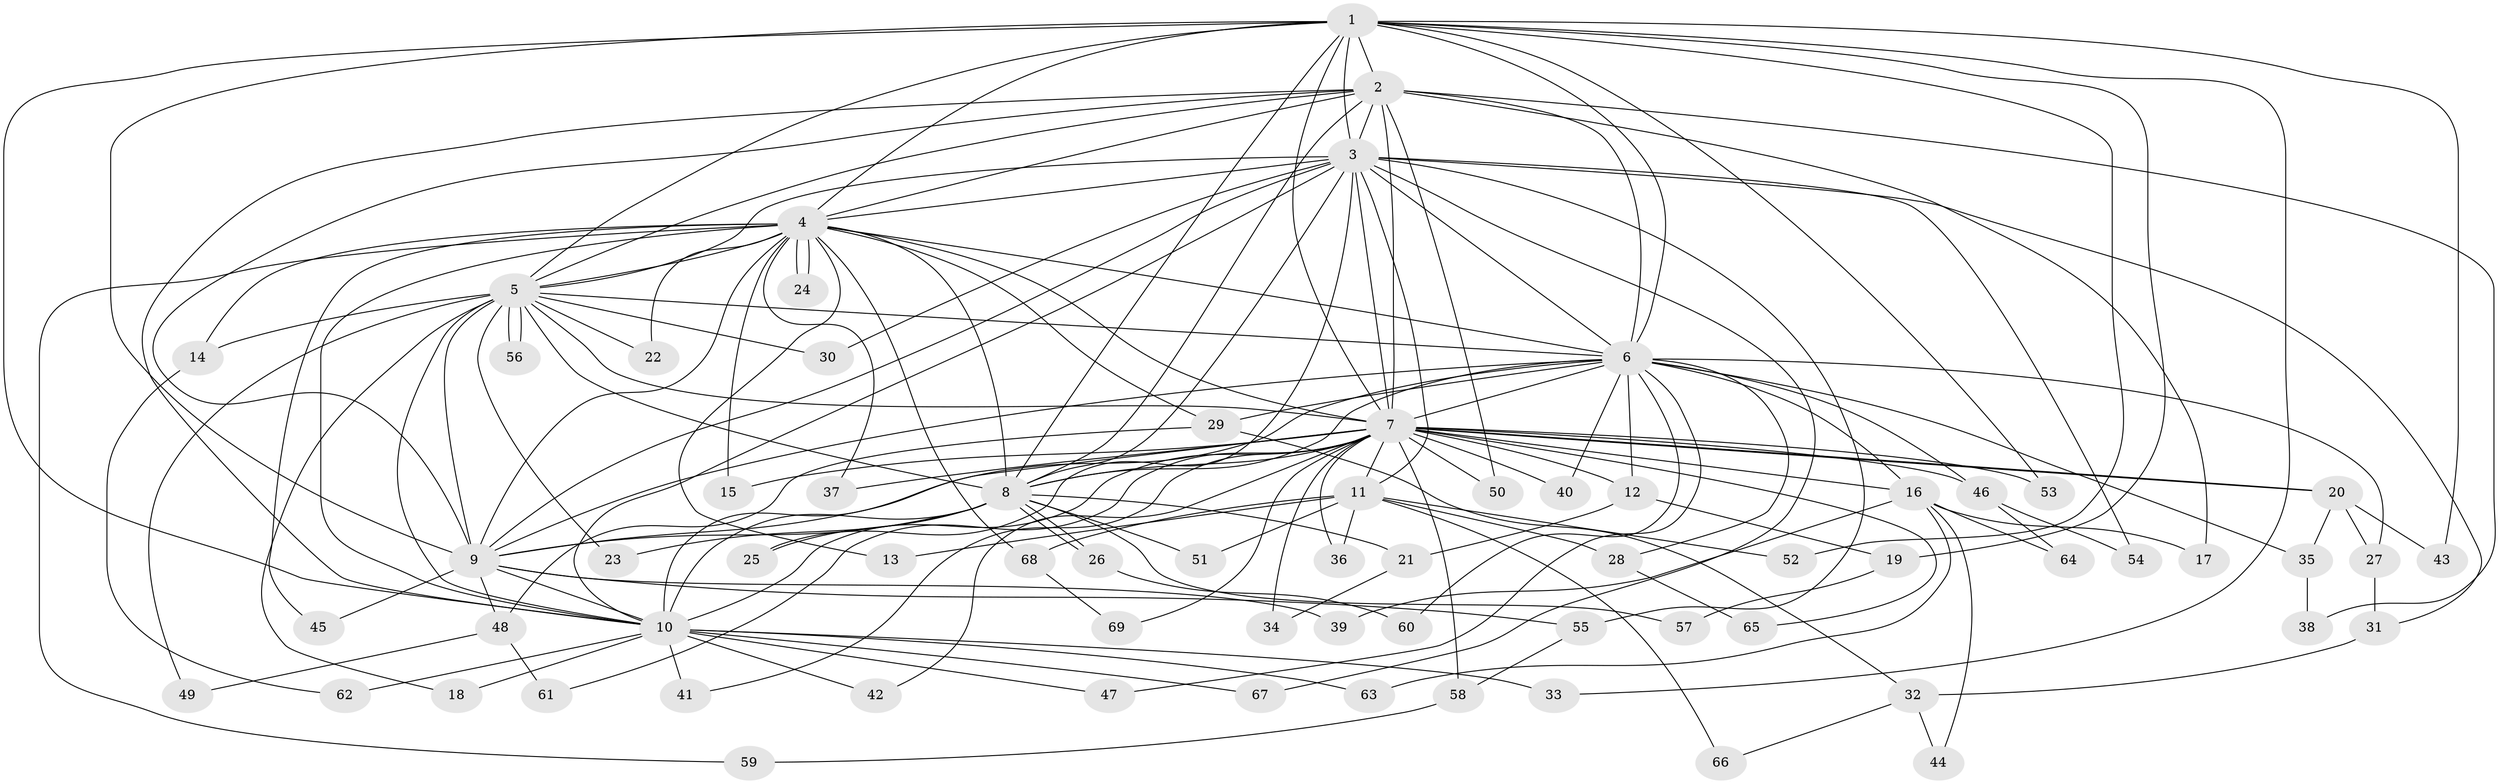 // coarse degree distribution, {19: 0.038461538461538464, 10: 0.019230769230769232, 12: 0.038461538461538464, 18: 0.019230769230769232, 28: 0.019230769230769232, 14: 0.019230769230769232, 16: 0.019230769230769232, 5: 0.019230769230769232, 2: 0.5384615384615384, 3: 0.11538461538461539, 7: 0.019230769230769232, 6: 0.019230769230769232, 4: 0.07692307692307693, 1: 0.038461538461538464}
// Generated by graph-tools (version 1.1) at 2025/23/03/03/25 07:23:43]
// undirected, 69 vertices, 163 edges
graph export_dot {
graph [start="1"]
  node [color=gray90,style=filled];
  1;
  2;
  3;
  4;
  5;
  6;
  7;
  8;
  9;
  10;
  11;
  12;
  13;
  14;
  15;
  16;
  17;
  18;
  19;
  20;
  21;
  22;
  23;
  24;
  25;
  26;
  27;
  28;
  29;
  30;
  31;
  32;
  33;
  34;
  35;
  36;
  37;
  38;
  39;
  40;
  41;
  42;
  43;
  44;
  45;
  46;
  47;
  48;
  49;
  50;
  51;
  52;
  53;
  54;
  55;
  56;
  57;
  58;
  59;
  60;
  61;
  62;
  63;
  64;
  65;
  66;
  67;
  68;
  69;
  1 -- 2;
  1 -- 3;
  1 -- 4;
  1 -- 5;
  1 -- 6;
  1 -- 7;
  1 -- 8;
  1 -- 9;
  1 -- 10;
  1 -- 19;
  1 -- 33;
  1 -- 43;
  1 -- 52;
  1 -- 53;
  2 -- 3;
  2 -- 4;
  2 -- 5;
  2 -- 6;
  2 -- 7;
  2 -- 8;
  2 -- 9;
  2 -- 10;
  2 -- 17;
  2 -- 38;
  2 -- 50;
  3 -- 4;
  3 -- 5;
  3 -- 6;
  3 -- 7;
  3 -- 8;
  3 -- 9;
  3 -- 10;
  3 -- 11;
  3 -- 25;
  3 -- 30;
  3 -- 31;
  3 -- 54;
  3 -- 55;
  3 -- 67;
  4 -- 5;
  4 -- 6;
  4 -- 7;
  4 -- 8;
  4 -- 9;
  4 -- 10;
  4 -- 13;
  4 -- 14;
  4 -- 15;
  4 -- 22;
  4 -- 24;
  4 -- 24;
  4 -- 29;
  4 -- 37;
  4 -- 45;
  4 -- 59;
  4 -- 68;
  5 -- 6;
  5 -- 7;
  5 -- 8;
  5 -- 9;
  5 -- 10;
  5 -- 14;
  5 -- 18;
  5 -- 22;
  5 -- 23;
  5 -- 30;
  5 -- 49;
  5 -- 56;
  5 -- 56;
  6 -- 7;
  6 -- 8;
  6 -- 9;
  6 -- 10;
  6 -- 12;
  6 -- 16;
  6 -- 27;
  6 -- 28;
  6 -- 29;
  6 -- 35;
  6 -- 40;
  6 -- 46;
  6 -- 47;
  6 -- 60;
  7 -- 8;
  7 -- 9;
  7 -- 10;
  7 -- 11;
  7 -- 12;
  7 -- 15;
  7 -- 16;
  7 -- 20;
  7 -- 20;
  7 -- 34;
  7 -- 36;
  7 -- 37;
  7 -- 40;
  7 -- 41;
  7 -- 42;
  7 -- 46;
  7 -- 50;
  7 -- 53;
  7 -- 58;
  7 -- 61;
  7 -- 65;
  7 -- 69;
  8 -- 9;
  8 -- 10;
  8 -- 21;
  8 -- 23;
  8 -- 25;
  8 -- 26;
  8 -- 26;
  8 -- 51;
  8 -- 57;
  9 -- 10;
  9 -- 39;
  9 -- 45;
  9 -- 48;
  9 -- 55;
  10 -- 18;
  10 -- 33;
  10 -- 41;
  10 -- 42;
  10 -- 47;
  10 -- 62;
  10 -- 63;
  10 -- 67;
  11 -- 13;
  11 -- 28;
  11 -- 36;
  11 -- 51;
  11 -- 52;
  11 -- 66;
  11 -- 68;
  12 -- 19;
  12 -- 21;
  14 -- 62;
  16 -- 17;
  16 -- 39;
  16 -- 44;
  16 -- 63;
  16 -- 64;
  19 -- 57;
  20 -- 27;
  20 -- 35;
  20 -- 43;
  21 -- 34;
  26 -- 60;
  27 -- 31;
  28 -- 65;
  29 -- 32;
  29 -- 48;
  31 -- 32;
  32 -- 44;
  32 -- 66;
  35 -- 38;
  46 -- 54;
  46 -- 64;
  48 -- 49;
  48 -- 61;
  55 -- 58;
  58 -- 59;
  68 -- 69;
}
